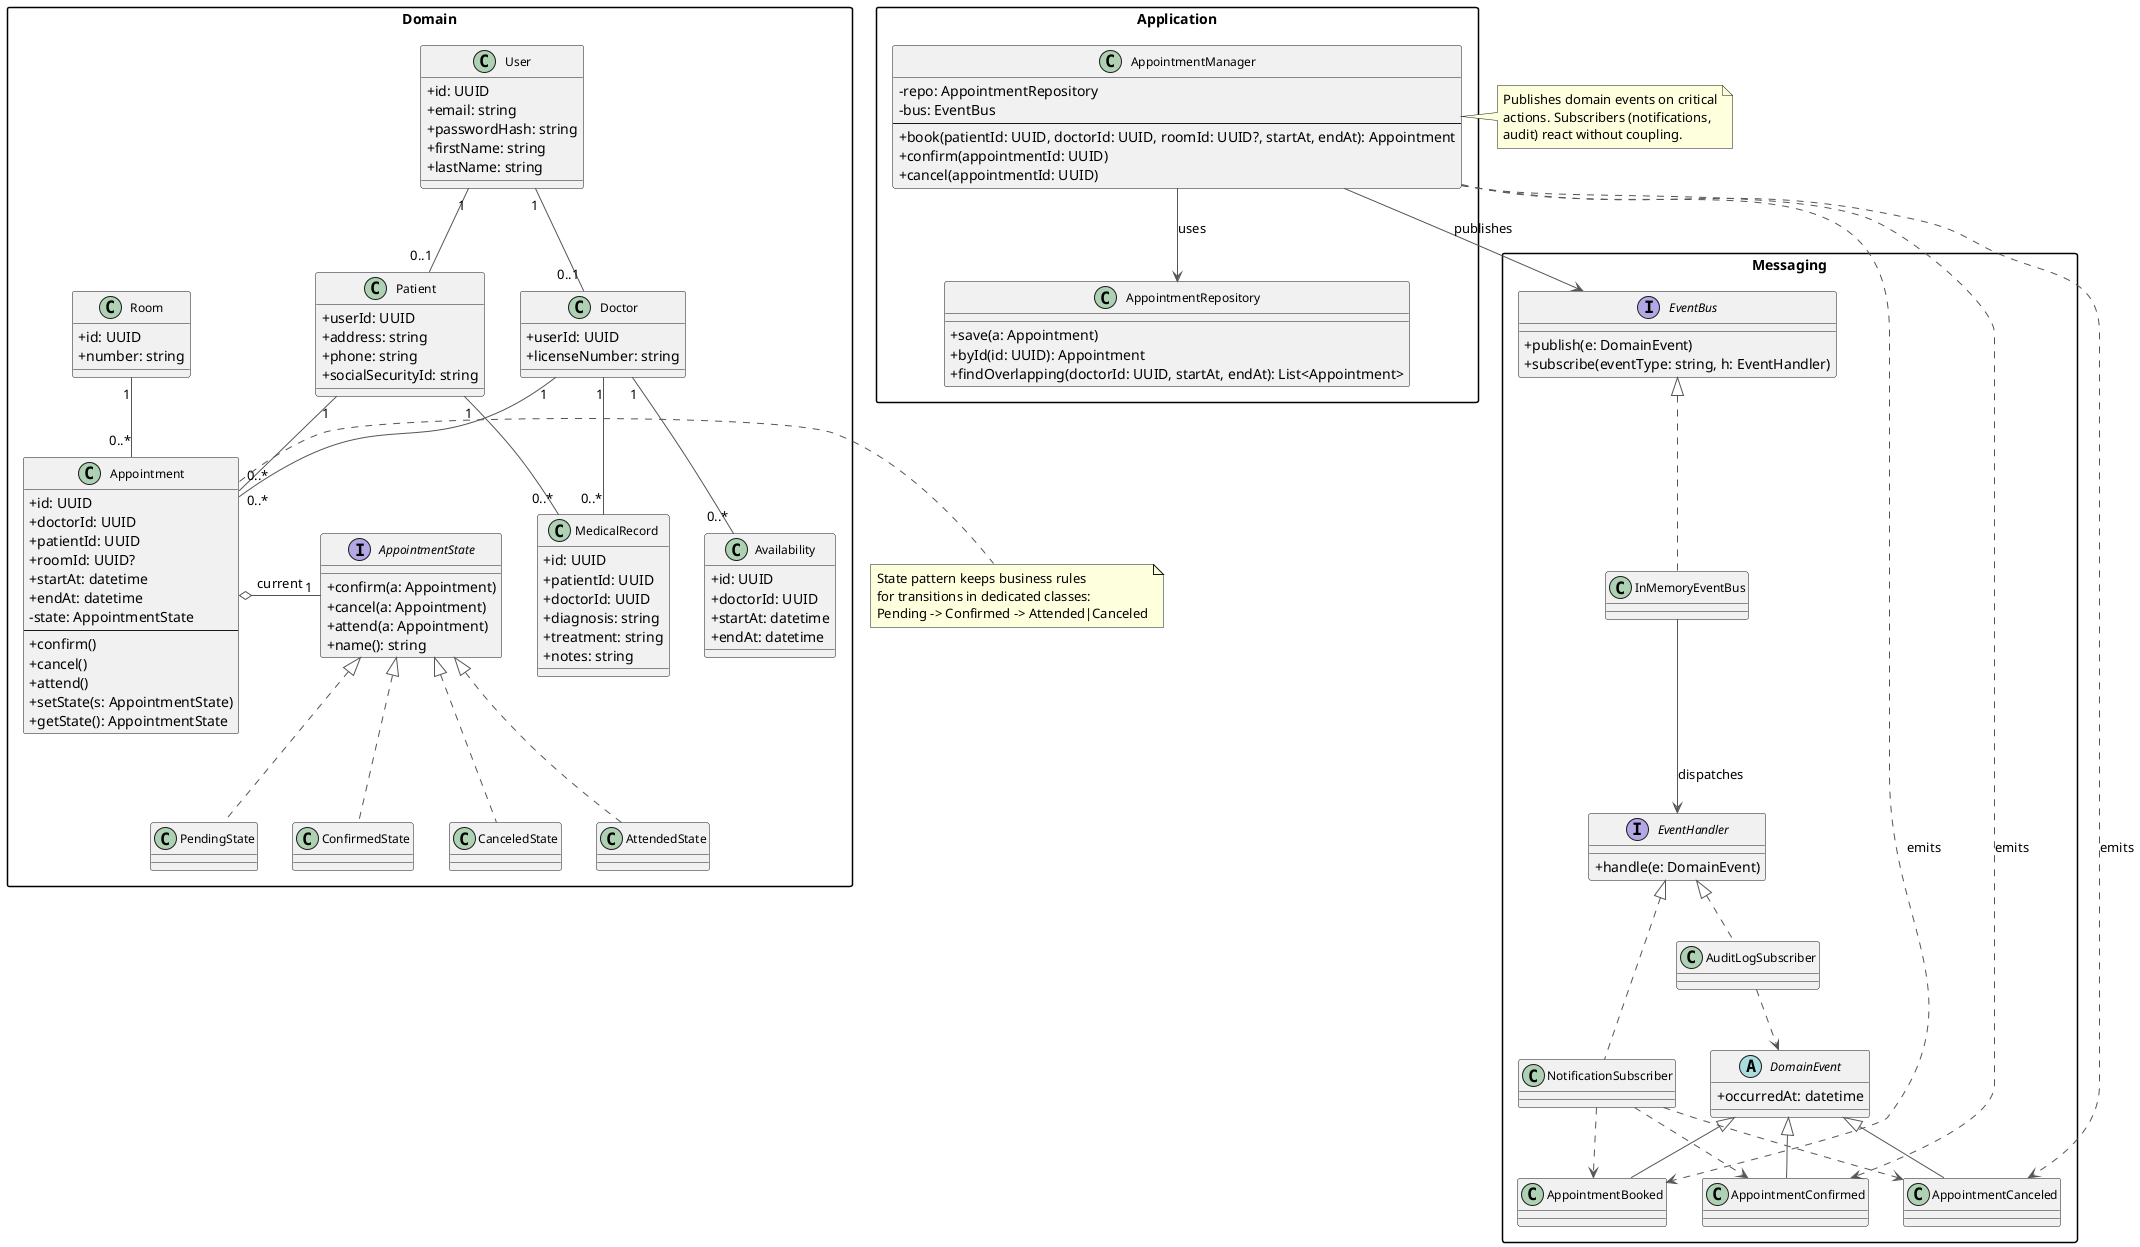 @startuml
skinparam classAttributeIconSize 0
skinparam packageStyle rectangle
skinparam ArrowColor #555
skinparam ClassFontSize 12

' =======================
' Domain (core entities)
' =======================
package "Domain" {
  class User {
    +id: UUID
    +email: string
    +passwordHash: string
    +firstName: string
    +lastName: string
  }

  class Patient {
    +userId: UUID
    +address: string
    +phone: string
    +socialSecurityId: string
  }

  class Doctor {
    +userId: UUID
    +licenseNumber: string
  }

  class Room {
    +id: UUID
    +number: string
  }

  class Availability {
    +id: UUID
    +doctorId: UUID
    +startAt: datetime
    +endAt: datetime
  }

  class MedicalRecord {
    +id: UUID
    +patientId: UUID
    +doctorId: UUID
    +diagnosis: string
    +treatment: string
    +notes: string
  }

  ' ----- Appointment with State pattern -----
  class Appointment {
    +id: UUID
    +doctorId: UUID
    +patientId: UUID
    +roomId: UUID?
    +startAt: datetime
    +endAt: datetime
    -state: AppointmentState
    --
    +confirm()
    +cancel()
    +attend()
    +setState(s: AppointmentState)
    +getState(): AppointmentState
  }

  interface AppointmentState {
    +confirm(a: Appointment)
    +cancel(a: Appointment)
    +attend(a: Appointment)
    +name(): string
  }

  class PendingState
  class ConfirmedState
  class CanceledState
  class AttendedState

  Appointment o- "1" AppointmentState : current
  AppointmentState <|.. PendingState
  AppointmentState <|.. ConfirmedState
  AppointmentState <|.. CanceledState
  AppointmentState <|.. AttendedState
}

' Relationships among core entities
User "1" -- "0..1" Patient
User "1" -- "0..1" Doctor
Patient "1" -- "0..*" Appointment
Doctor  "1" -- "0..*" Appointment
Room    "1" -- "0..*" Appointment
Doctor  "1" -- "0..*" Availability
Patient "1" -- "0..*" MedicalRecord
Doctor  "1" -- "0..*" MedicalRecord

' =======================
' Messaging (Pub/Sub)
' =======================
package "Messaging" {
  abstract class DomainEvent {
    +occurredAt: datetime
  }
  class AppointmentBooked extends DomainEvent
  class AppointmentConfirmed extends DomainEvent
  class AppointmentCanceled extends DomainEvent

  interface EventHandler {
    +handle(e: DomainEvent)
  }

  interface EventBus {
    +publish(e: DomainEvent)
    +subscribe(eventType: string, h: EventHandler)
  }

  class InMemoryEventBus
  EventBus <|.. InMemoryEventBus

  class NotificationSubscriber
  class AuditLogSubscriber

  EventHandler <|.. NotificationSubscriber
  EventHandler <|.. AuditLogSubscriber
}

' =======================
' Application layer
' =======================
package "Application" {
  class AppointmentRepository {
    +save(a: Appointment)
    +byId(id: UUID): Appointment
    +findOverlapping(doctorId: UUID, startAt, endAt): List<Appointment>
  }

  class AppointmentManager {
    -repo: AppointmentRepository
    -bus: EventBus
    --
    +book(patientId: UUID, doctorId: UUID, roomId: UUID?, startAt, endAt): Appointment
    +confirm(appointmentId: UUID)
    +cancel(appointmentId: UUID)
  }
}

' Wiring (who talks to whom)
AppointmentManager --> AppointmentRepository : uses
AppointmentManager --> EventBus : publishes
AppointmentManager ..> AppointmentBooked : emits
AppointmentManager ..> AppointmentConfirmed : emits
AppointmentManager ..> AppointmentCanceled : emits

InMemoryEventBus --> EventHandler : dispatches
NotificationSubscriber ..> AppointmentBooked
NotificationSubscriber ..> AppointmentConfirmed
NotificationSubscriber ..> AppointmentCanceled
AuditLogSubscriber ..> DomainEvent

note right of Appointment
  State pattern keeps business rules
  for transitions in dedicated classes:
  Pending -> Confirmed -> Attended|Canceled
end note

note right of AppointmentManager
  Publishes domain events on critical
  actions. Subscribers (notifications,
  audit) react without coupling.
end note

@enduml
